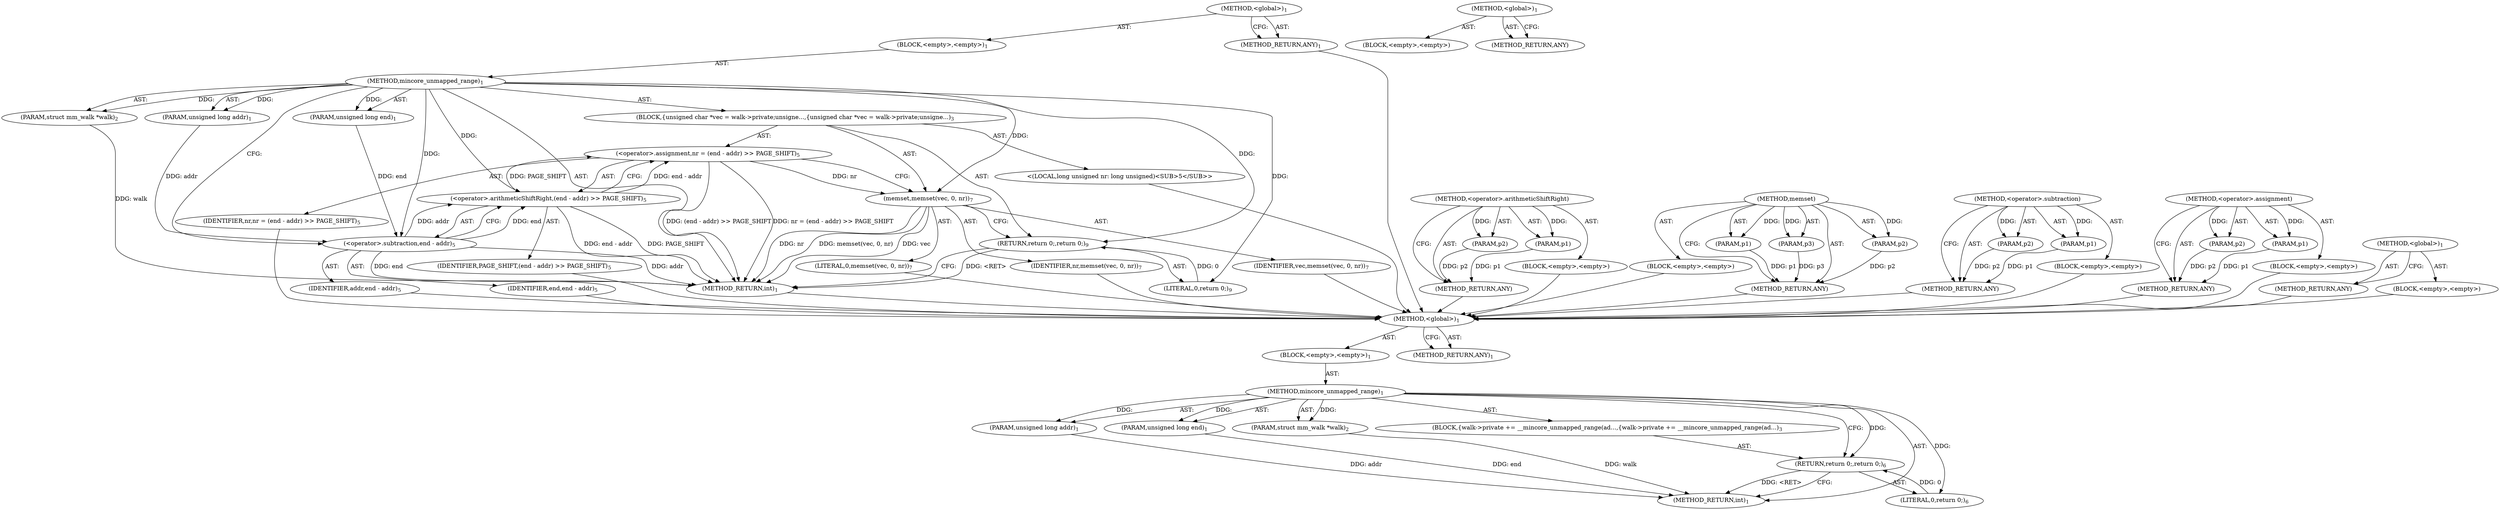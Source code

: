 digraph "&lt;global&gt;" {
vulnerable_6 [label=<(METHOD,&lt;global&gt;)<SUB>1</SUB>>];
vulnerable_7 [label=<(BLOCK,&lt;empty&gt;,&lt;empty&gt;)<SUB>1</SUB>>];
vulnerable_8 [label=<(METHOD,mincore_unmapped_range)<SUB>1</SUB>>];
vulnerable_9 [label=<(PARAM,unsigned long addr)<SUB>1</SUB>>];
vulnerable_10 [label=<(PARAM,unsigned long end)<SUB>1</SUB>>];
vulnerable_11 [label=<(PARAM,struct mm_walk *walk)<SUB>2</SUB>>];
vulnerable_12 [label=<(BLOCK,{
	walk-&gt;private += __mincore_unmapped_range(ad...,{
	walk-&gt;private += __mincore_unmapped_range(ad...)<SUB>3</SUB>>];
vulnerable_13 [label=<(RETURN,return 0;,return 0;)<SUB>6</SUB>>];
vulnerable_14 [label=<(LITERAL,0,return 0;)<SUB>6</SUB>>];
vulnerable_15 [label=<(METHOD_RETURN,int)<SUB>1</SUB>>];
vulnerable_17 [label=<(METHOD_RETURN,ANY)<SUB>1</SUB>>];
vulnerable_30 [label=<(METHOD,&lt;global&gt;)<SUB>1</SUB>>];
vulnerable_31 [label=<(BLOCK,&lt;empty&gt;,&lt;empty&gt;)>];
vulnerable_32 [label=<(METHOD_RETURN,ANY)>];
fixed_6 [label=<(METHOD,&lt;global&gt;)<SUB>1</SUB>>];
fixed_7 [label=<(BLOCK,&lt;empty&gt;,&lt;empty&gt;)<SUB>1</SUB>>];
fixed_8 [label=<(METHOD,mincore_unmapped_range)<SUB>1</SUB>>];
fixed_9 [label=<(PARAM,unsigned long addr)<SUB>1</SUB>>];
fixed_10 [label=<(PARAM,unsigned long end)<SUB>1</SUB>>];
fixed_11 [label=<(PARAM,struct mm_walk *walk)<SUB>2</SUB>>];
fixed_12 [label=<(BLOCK,{
	unsigned char *vec = walk-&gt;private;
	unsigne...,{
	unsigned char *vec = walk-&gt;private;
	unsigne...)<SUB>3</SUB>>];
fixed_13 [label="<(LOCAL,long unsigned nr: long unsigned)<SUB>5</SUB>>"];
fixed_14 [label=<(&lt;operator&gt;.assignment,nr = (end - addr) &gt;&gt; PAGE_SHIFT)<SUB>5</SUB>>];
fixed_15 [label=<(IDENTIFIER,nr,nr = (end - addr) &gt;&gt; PAGE_SHIFT)<SUB>5</SUB>>];
fixed_16 [label=<(&lt;operator&gt;.arithmeticShiftRight,(end - addr) &gt;&gt; PAGE_SHIFT)<SUB>5</SUB>>];
fixed_17 [label=<(&lt;operator&gt;.subtraction,end - addr)<SUB>5</SUB>>];
fixed_18 [label=<(IDENTIFIER,end,end - addr)<SUB>5</SUB>>];
fixed_19 [label=<(IDENTIFIER,addr,end - addr)<SUB>5</SUB>>];
fixed_20 [label=<(IDENTIFIER,PAGE_SHIFT,(end - addr) &gt;&gt; PAGE_SHIFT)<SUB>5</SUB>>];
fixed_21 [label=<(memset,memset(vec, 0, nr))<SUB>7</SUB>>];
fixed_22 [label=<(IDENTIFIER,vec,memset(vec, 0, nr))<SUB>7</SUB>>];
fixed_23 [label=<(LITERAL,0,memset(vec, 0, nr))<SUB>7</SUB>>];
fixed_24 [label=<(IDENTIFIER,nr,memset(vec, 0, nr))<SUB>7</SUB>>];
fixed_25 [label=<(RETURN,return 0;,return 0;)<SUB>9</SUB>>];
fixed_26 [label=<(LITERAL,0,return 0;)<SUB>9</SUB>>];
fixed_27 [label=<(METHOD_RETURN,int)<SUB>1</SUB>>];
fixed_29 [label=<(METHOD_RETURN,ANY)<SUB>1</SUB>>];
fixed_53 [label=<(METHOD,&lt;operator&gt;.arithmeticShiftRight)>];
fixed_54 [label=<(PARAM,p1)>];
fixed_55 [label=<(PARAM,p2)>];
fixed_56 [label=<(BLOCK,&lt;empty&gt;,&lt;empty&gt;)>];
fixed_57 [label=<(METHOD_RETURN,ANY)>];
fixed_63 [label=<(METHOD,memset)>];
fixed_64 [label=<(PARAM,p1)>];
fixed_65 [label=<(PARAM,p2)>];
fixed_66 [label=<(PARAM,p3)>];
fixed_67 [label=<(BLOCK,&lt;empty&gt;,&lt;empty&gt;)>];
fixed_68 [label=<(METHOD_RETURN,ANY)>];
fixed_58 [label=<(METHOD,&lt;operator&gt;.subtraction)>];
fixed_59 [label=<(PARAM,p1)>];
fixed_60 [label=<(PARAM,p2)>];
fixed_61 [label=<(BLOCK,&lt;empty&gt;,&lt;empty&gt;)>];
fixed_62 [label=<(METHOD_RETURN,ANY)>];
fixed_48 [label=<(METHOD,&lt;operator&gt;.assignment)>];
fixed_49 [label=<(PARAM,p1)>];
fixed_50 [label=<(PARAM,p2)>];
fixed_51 [label=<(BLOCK,&lt;empty&gt;,&lt;empty&gt;)>];
fixed_52 [label=<(METHOD_RETURN,ANY)>];
fixed_42 [label=<(METHOD,&lt;global&gt;)<SUB>1</SUB>>];
fixed_43 [label=<(BLOCK,&lt;empty&gt;,&lt;empty&gt;)>];
fixed_44 [label=<(METHOD_RETURN,ANY)>];
vulnerable_6 -> vulnerable_7  [key=0, label="AST: "];
vulnerable_6 -> vulnerable_17  [key=0, label="AST: "];
vulnerable_6 -> vulnerable_17  [key=1, label="CFG: "];
vulnerable_7 -> vulnerable_8  [key=0, label="AST: "];
vulnerable_8 -> vulnerable_9  [key=0, label="AST: "];
vulnerable_8 -> vulnerable_9  [key=1, label="DDG: "];
vulnerable_8 -> vulnerable_10  [key=0, label="AST: "];
vulnerable_8 -> vulnerable_10  [key=1, label="DDG: "];
vulnerable_8 -> vulnerable_11  [key=0, label="AST: "];
vulnerable_8 -> vulnerable_11  [key=1, label="DDG: "];
vulnerable_8 -> vulnerable_12  [key=0, label="AST: "];
vulnerable_8 -> vulnerable_15  [key=0, label="AST: "];
vulnerable_8 -> vulnerable_13  [key=0, label="CFG: "];
vulnerable_8 -> vulnerable_13  [key=1, label="DDG: "];
vulnerable_8 -> vulnerable_14  [key=0, label="DDG: "];
vulnerable_9 -> vulnerable_15  [key=0, label="DDG: addr"];
vulnerable_10 -> vulnerable_15  [key=0, label="DDG: end"];
vulnerable_11 -> vulnerable_15  [key=0, label="DDG: walk"];
vulnerable_12 -> vulnerable_13  [key=0, label="AST: "];
vulnerable_13 -> vulnerable_14  [key=0, label="AST: "];
vulnerable_13 -> vulnerable_15  [key=0, label="CFG: "];
vulnerable_13 -> vulnerable_15  [key=1, label="DDG: &lt;RET&gt;"];
vulnerable_14 -> vulnerable_13  [key=0, label="DDG: 0"];
vulnerable_30 -> vulnerable_31  [key=0, label="AST: "];
vulnerable_30 -> vulnerable_32  [key=0, label="AST: "];
vulnerable_30 -> vulnerable_32  [key=1, label="CFG: "];
fixed_6 -> fixed_7  [key=0, label="AST: "];
fixed_6 -> fixed_29  [key=0, label="AST: "];
fixed_6 -> fixed_29  [key=1, label="CFG: "];
fixed_7 -> fixed_8  [key=0, label="AST: "];
fixed_8 -> fixed_9  [key=0, label="AST: "];
fixed_8 -> fixed_9  [key=1, label="DDG: "];
fixed_8 -> fixed_10  [key=0, label="AST: "];
fixed_8 -> fixed_10  [key=1, label="DDG: "];
fixed_8 -> fixed_11  [key=0, label="AST: "];
fixed_8 -> fixed_11  [key=1, label="DDG: "];
fixed_8 -> fixed_12  [key=0, label="AST: "];
fixed_8 -> fixed_27  [key=0, label="AST: "];
fixed_8 -> fixed_17  [key=0, label="CFG: "];
fixed_8 -> fixed_17  [key=1, label="DDG: "];
fixed_8 -> fixed_25  [key=0, label="DDG: "];
fixed_8 -> fixed_21  [key=0, label="DDG: "];
fixed_8 -> fixed_26  [key=0, label="DDG: "];
fixed_8 -> fixed_16  [key=0, label="DDG: "];
fixed_9 -> fixed_17  [key=0, label="DDG: addr"];
fixed_10 -> fixed_17  [key=0, label="DDG: end"];
fixed_11 -> fixed_27  [key=0, label="DDG: walk"];
fixed_12 -> fixed_13  [key=0, label="AST: "];
fixed_12 -> fixed_14  [key=0, label="AST: "];
fixed_12 -> fixed_21  [key=0, label="AST: "];
fixed_12 -> fixed_25  [key=0, label="AST: "];
fixed_13 -> vulnerable_6  [key=0];
fixed_14 -> fixed_15  [key=0, label="AST: "];
fixed_14 -> fixed_16  [key=0, label="AST: "];
fixed_14 -> fixed_21  [key=0, label="CFG: "];
fixed_14 -> fixed_21  [key=1, label="DDG: nr"];
fixed_14 -> fixed_27  [key=0, label="DDG: (end - addr) &gt;&gt; PAGE_SHIFT"];
fixed_14 -> fixed_27  [key=1, label="DDG: nr = (end - addr) &gt;&gt; PAGE_SHIFT"];
fixed_15 -> vulnerable_6  [key=0];
fixed_16 -> fixed_17  [key=0, label="AST: "];
fixed_16 -> fixed_20  [key=0, label="AST: "];
fixed_16 -> fixed_14  [key=0, label="CFG: "];
fixed_16 -> fixed_14  [key=1, label="DDG: end - addr"];
fixed_16 -> fixed_14  [key=2, label="DDG: PAGE_SHIFT"];
fixed_16 -> fixed_27  [key=0, label="DDG: end - addr"];
fixed_16 -> fixed_27  [key=1, label="DDG: PAGE_SHIFT"];
fixed_17 -> fixed_18  [key=0, label="AST: "];
fixed_17 -> fixed_19  [key=0, label="AST: "];
fixed_17 -> fixed_16  [key=0, label="CFG: "];
fixed_17 -> fixed_16  [key=1, label="DDG: end"];
fixed_17 -> fixed_16  [key=2, label="DDG: addr"];
fixed_17 -> fixed_27  [key=0, label="DDG: end"];
fixed_17 -> fixed_27  [key=1, label="DDG: addr"];
fixed_18 -> vulnerable_6  [key=0];
fixed_19 -> vulnerable_6  [key=0];
fixed_20 -> vulnerable_6  [key=0];
fixed_21 -> fixed_22  [key=0, label="AST: "];
fixed_21 -> fixed_23  [key=0, label="AST: "];
fixed_21 -> fixed_24  [key=0, label="AST: "];
fixed_21 -> fixed_25  [key=0, label="CFG: "];
fixed_21 -> fixed_27  [key=0, label="DDG: nr"];
fixed_21 -> fixed_27  [key=1, label="DDG: memset(vec, 0, nr)"];
fixed_21 -> fixed_27  [key=2, label="DDG: vec"];
fixed_22 -> vulnerable_6  [key=0];
fixed_23 -> vulnerable_6  [key=0];
fixed_24 -> vulnerable_6  [key=0];
fixed_25 -> fixed_26  [key=0, label="AST: "];
fixed_25 -> fixed_27  [key=0, label="CFG: "];
fixed_25 -> fixed_27  [key=1, label="DDG: &lt;RET&gt;"];
fixed_26 -> fixed_25  [key=0, label="DDG: 0"];
fixed_27 -> vulnerable_6  [key=0];
fixed_29 -> vulnerable_6  [key=0];
fixed_53 -> fixed_54  [key=0, label="AST: "];
fixed_53 -> fixed_54  [key=1, label="DDG: "];
fixed_53 -> fixed_56  [key=0, label="AST: "];
fixed_53 -> fixed_55  [key=0, label="AST: "];
fixed_53 -> fixed_55  [key=1, label="DDG: "];
fixed_53 -> fixed_57  [key=0, label="AST: "];
fixed_53 -> fixed_57  [key=1, label="CFG: "];
fixed_54 -> fixed_57  [key=0, label="DDG: p1"];
fixed_55 -> fixed_57  [key=0, label="DDG: p2"];
fixed_56 -> vulnerable_6  [key=0];
fixed_57 -> vulnerable_6  [key=0];
fixed_63 -> fixed_64  [key=0, label="AST: "];
fixed_63 -> fixed_64  [key=1, label="DDG: "];
fixed_63 -> fixed_67  [key=0, label="AST: "];
fixed_63 -> fixed_65  [key=0, label="AST: "];
fixed_63 -> fixed_65  [key=1, label="DDG: "];
fixed_63 -> fixed_68  [key=0, label="AST: "];
fixed_63 -> fixed_68  [key=1, label="CFG: "];
fixed_63 -> fixed_66  [key=0, label="AST: "];
fixed_63 -> fixed_66  [key=1, label="DDG: "];
fixed_64 -> fixed_68  [key=0, label="DDG: p1"];
fixed_65 -> fixed_68  [key=0, label="DDG: p2"];
fixed_66 -> fixed_68  [key=0, label="DDG: p3"];
fixed_67 -> vulnerable_6  [key=0];
fixed_68 -> vulnerable_6  [key=0];
fixed_58 -> fixed_59  [key=0, label="AST: "];
fixed_58 -> fixed_59  [key=1, label="DDG: "];
fixed_58 -> fixed_61  [key=0, label="AST: "];
fixed_58 -> fixed_60  [key=0, label="AST: "];
fixed_58 -> fixed_60  [key=1, label="DDG: "];
fixed_58 -> fixed_62  [key=0, label="AST: "];
fixed_58 -> fixed_62  [key=1, label="CFG: "];
fixed_59 -> fixed_62  [key=0, label="DDG: p1"];
fixed_60 -> fixed_62  [key=0, label="DDG: p2"];
fixed_61 -> vulnerable_6  [key=0];
fixed_62 -> vulnerable_6  [key=0];
fixed_48 -> fixed_49  [key=0, label="AST: "];
fixed_48 -> fixed_49  [key=1, label="DDG: "];
fixed_48 -> fixed_51  [key=0, label="AST: "];
fixed_48 -> fixed_50  [key=0, label="AST: "];
fixed_48 -> fixed_50  [key=1, label="DDG: "];
fixed_48 -> fixed_52  [key=0, label="AST: "];
fixed_48 -> fixed_52  [key=1, label="CFG: "];
fixed_49 -> fixed_52  [key=0, label="DDG: p1"];
fixed_50 -> fixed_52  [key=0, label="DDG: p2"];
fixed_51 -> vulnerable_6  [key=0];
fixed_52 -> vulnerable_6  [key=0];
fixed_42 -> fixed_43  [key=0, label="AST: "];
fixed_42 -> fixed_44  [key=0, label="AST: "];
fixed_42 -> fixed_44  [key=1, label="CFG: "];
fixed_43 -> vulnerable_6  [key=0];
fixed_44 -> vulnerable_6  [key=0];
}
